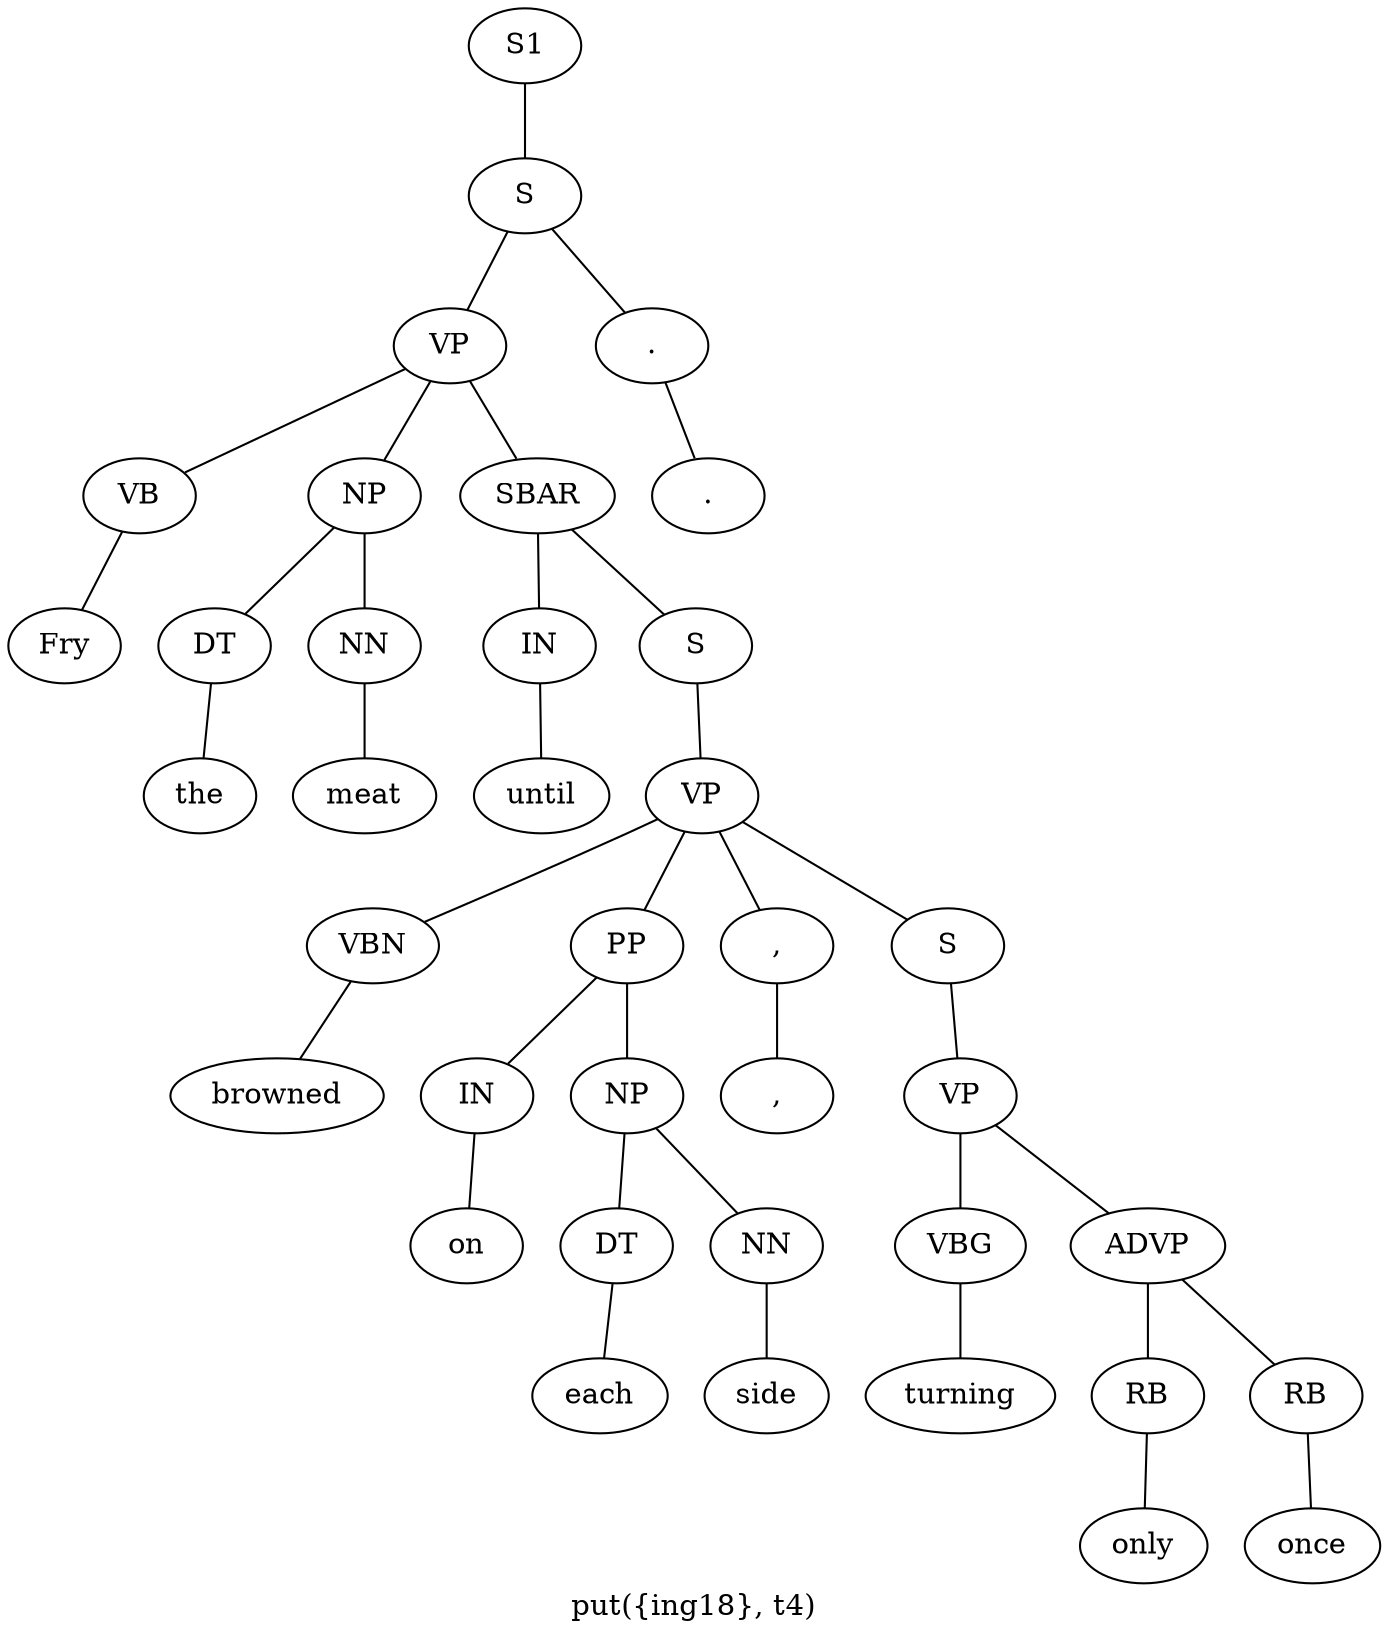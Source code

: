 graph SyntaxGraph {
	label = "put({ing18}, t4)";
	Node0 [label="S1"];
	Node1 [label="S"];
	Node2 [label="VP"];
	Node3 [label="VB"];
	Node4 [label="Fry"];
	Node5 [label="NP"];
	Node6 [label="DT"];
	Node7 [label="the"];
	Node8 [label="NN"];
	Node9 [label="meat"];
	Node10 [label="SBAR"];
	Node11 [label="IN"];
	Node12 [label="until"];
	Node13 [label="S"];
	Node14 [label="VP"];
	Node15 [label="VBN"];
	Node16 [label="browned"];
	Node17 [label="PP"];
	Node18 [label="IN"];
	Node19 [label="on"];
	Node20 [label="NP"];
	Node21 [label="DT"];
	Node22 [label="each"];
	Node23 [label="NN"];
	Node24 [label="side"];
	Node25 [label=","];
	Node26 [label=","];
	Node27 [label="S"];
	Node28 [label="VP"];
	Node29 [label="VBG"];
	Node30 [label="turning"];
	Node31 [label="ADVP"];
	Node32 [label="RB"];
	Node33 [label="only"];
	Node34 [label="RB"];
	Node35 [label="once"];
	Node36 [label="."];
	Node37 [label="."];

	Node0 -- Node1;
	Node1 -- Node2;
	Node1 -- Node36;
	Node2 -- Node3;
	Node2 -- Node5;
	Node2 -- Node10;
	Node3 -- Node4;
	Node5 -- Node6;
	Node5 -- Node8;
	Node6 -- Node7;
	Node8 -- Node9;
	Node10 -- Node11;
	Node10 -- Node13;
	Node11 -- Node12;
	Node13 -- Node14;
	Node14 -- Node15;
	Node14 -- Node17;
	Node14 -- Node25;
	Node14 -- Node27;
	Node15 -- Node16;
	Node17 -- Node18;
	Node17 -- Node20;
	Node18 -- Node19;
	Node20 -- Node21;
	Node20 -- Node23;
	Node21 -- Node22;
	Node23 -- Node24;
	Node25 -- Node26;
	Node27 -- Node28;
	Node28 -- Node29;
	Node28 -- Node31;
	Node29 -- Node30;
	Node31 -- Node32;
	Node31 -- Node34;
	Node32 -- Node33;
	Node34 -- Node35;
	Node36 -- Node37;
}